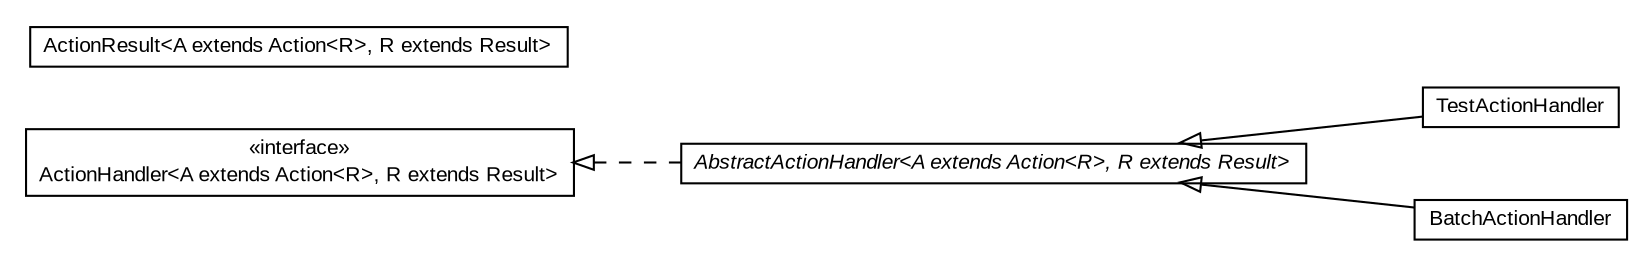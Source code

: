#!/usr/local/bin/dot
#
# Class diagram 
# Generated by UMLGraph version R5_6-24-gf6e263 (http://www.umlgraph.org/)
#

digraph G {
	edge [fontname="arial",fontsize=10,labelfontname="arial",labelfontsize=10];
	node [fontname="arial",fontsize=10,shape=plaintext];
	nodesep=0.25;
	ranksep=0.5;
	rankdir=LR;
	// com.gwtplatform.dispatch.rpc.server.actionhandler.TestActionHandler
	c9612 [label=<<table title="com.gwtplatform.dispatch.rpc.server.actionhandler.TestActionHandler" border="0" cellborder="1" cellspacing="0" cellpadding="2" port="p" href="./TestActionHandler.html">
		<tr><td><table border="0" cellspacing="0" cellpadding="1">
<tr><td align="center" balign="center"> TestActionHandler </td></tr>
		</table></td></tr>
		</table>>, URL="./TestActionHandler.html", fontname="arial", fontcolor="black", fontsize=10.0];
	// com.gwtplatform.dispatch.rpc.server.actionhandler.BatchActionHandler
	c9613 [label=<<table title="com.gwtplatform.dispatch.rpc.server.actionhandler.BatchActionHandler" border="0" cellborder="1" cellspacing="0" cellpadding="2" port="p" href="./BatchActionHandler.html">
		<tr><td><table border="0" cellspacing="0" cellpadding="1">
<tr><td align="center" balign="center"> BatchActionHandler </td></tr>
		</table></td></tr>
		</table>>, URL="./BatchActionHandler.html", fontname="arial", fontcolor="black", fontsize=10.0];
	// com.gwtplatform.dispatch.rpc.server.actionhandler.ActionResult<A extends com.gwtplatform.dispatch.rpc.shared.Action<R>, R extends com.gwtplatform.dispatch.rpc.shared.Result>
	c9614 [label=<<table title="com.gwtplatform.dispatch.rpc.server.actionhandler.ActionResult" border="0" cellborder="1" cellspacing="0" cellpadding="2" port="p" href="./ActionResult.html">
		<tr><td><table border="0" cellspacing="0" cellpadding="1">
<tr><td align="center" balign="center"> ActionResult&lt;A extends Action&lt;R&gt;, R extends Result&gt; </td></tr>
		</table></td></tr>
		</table>>, URL="./ActionResult.html", fontname="arial", fontcolor="black", fontsize=10.0];
	// com.gwtplatform.dispatch.rpc.server.actionhandler.ActionHandler<A extends com.gwtplatform.dispatch.rpc.shared.Action<R>, R extends com.gwtplatform.dispatch.rpc.shared.Result>
	c9615 [label=<<table title="com.gwtplatform.dispatch.rpc.server.actionhandler.ActionHandler" border="0" cellborder="1" cellspacing="0" cellpadding="2" port="p" href="./ActionHandler.html">
		<tr><td><table border="0" cellspacing="0" cellpadding="1">
<tr><td align="center" balign="center"> &#171;interface&#187; </td></tr>
<tr><td align="center" balign="center"> ActionHandler&lt;A extends Action&lt;R&gt;, R extends Result&gt; </td></tr>
		</table></td></tr>
		</table>>, URL="./ActionHandler.html", fontname="arial", fontcolor="black", fontsize=10.0];
	// com.gwtplatform.dispatch.rpc.server.actionhandler.AbstractActionHandler<A extends com.gwtplatform.dispatch.rpc.shared.Action<R>, R extends com.gwtplatform.dispatch.rpc.shared.Result>
	c9616 [label=<<table title="com.gwtplatform.dispatch.rpc.server.actionhandler.AbstractActionHandler" border="0" cellborder="1" cellspacing="0" cellpadding="2" port="p" href="./AbstractActionHandler.html">
		<tr><td><table border="0" cellspacing="0" cellpadding="1">
<tr><td align="center" balign="center"><font face="arial italic"> AbstractActionHandler&lt;A extends Action&lt;R&gt;, R extends Result&gt; </font></td></tr>
		</table></td></tr>
		</table>>, URL="./AbstractActionHandler.html", fontname="arial", fontcolor="black", fontsize=10.0];
	//com.gwtplatform.dispatch.rpc.server.actionhandler.TestActionHandler extends com.gwtplatform.dispatch.rpc.server.actionhandler.AbstractActionHandler<com.gwtplatform.dispatch.rpc.shared.action.TestAction, com.gwtplatform.dispatch.rpc.shared.action.TestResult>
	c9616:p -> c9612:p [dir=back,arrowtail=empty];
	//com.gwtplatform.dispatch.rpc.server.actionhandler.BatchActionHandler extends com.gwtplatform.dispatch.rpc.server.actionhandler.AbstractActionHandler<com.gwtplatform.dispatch.rpc.shared.BatchAction, com.gwtplatform.dispatch.rpc.shared.BatchResult>
	c9616:p -> c9613:p [dir=back,arrowtail=empty];
	//com.gwtplatform.dispatch.rpc.server.actionhandler.AbstractActionHandler<A extends com.gwtplatform.dispatch.rpc.shared.Action<R>, R extends com.gwtplatform.dispatch.rpc.shared.Result> implements com.gwtplatform.dispatch.rpc.server.actionhandler.ActionHandler<A extends com.gwtplatform.dispatch.rpc.shared.Action<R>, R extends com.gwtplatform.dispatch.rpc.shared.Result>
	c9615:p -> c9616:p [dir=back,arrowtail=empty,style=dashed];
}

